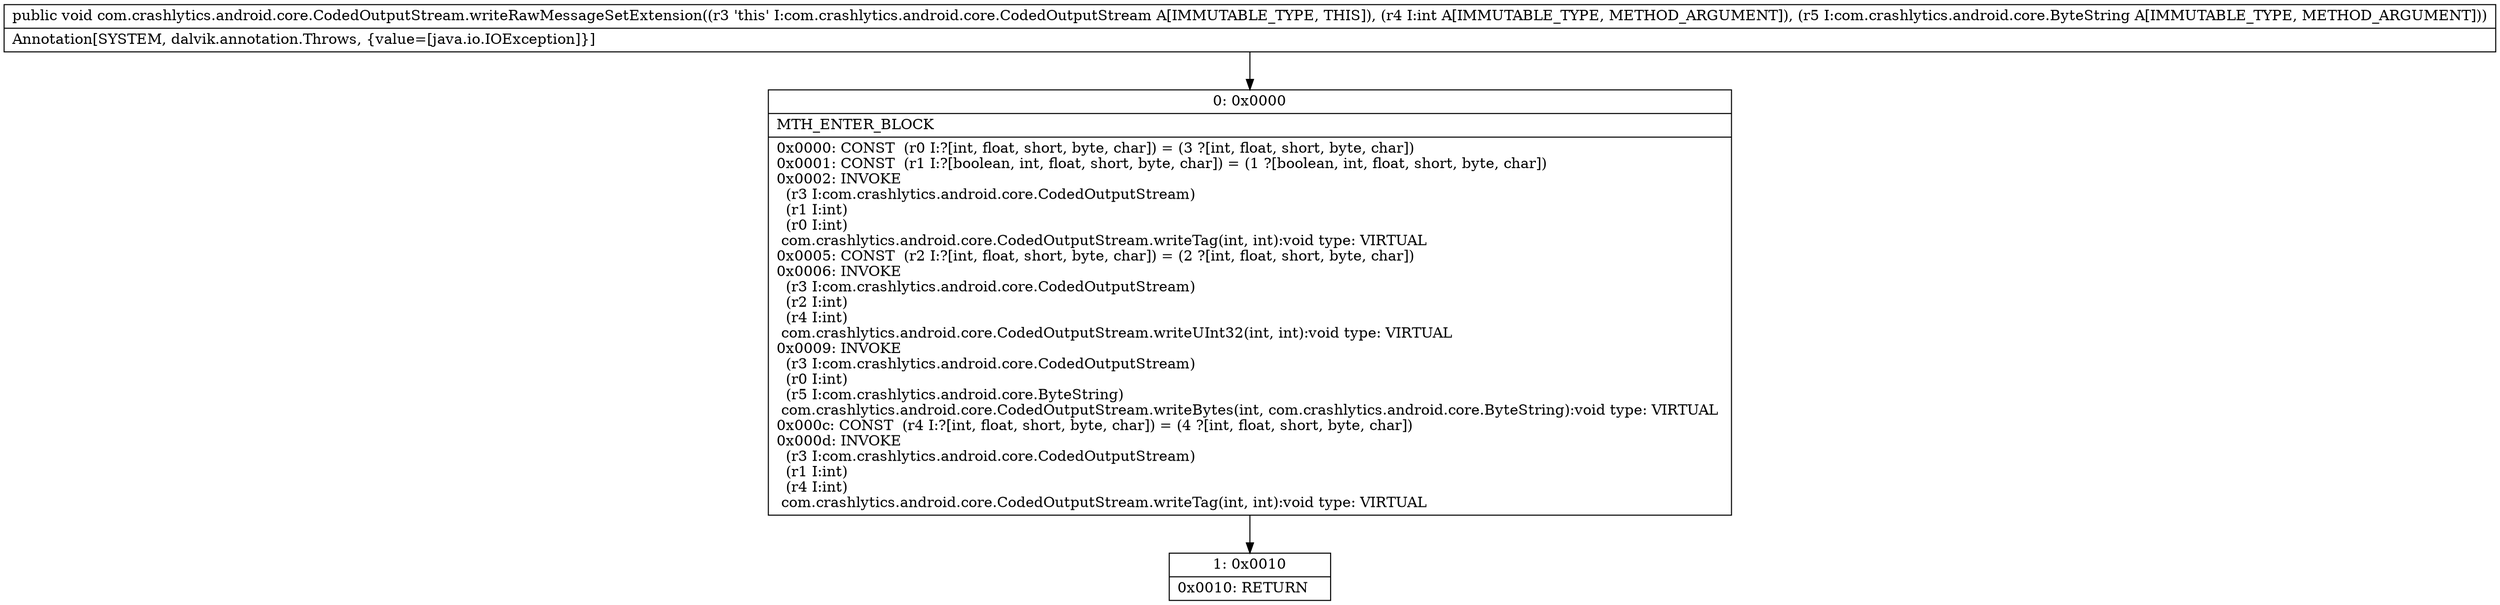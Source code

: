 digraph "CFG forcom.crashlytics.android.core.CodedOutputStream.writeRawMessageSetExtension(ILcom\/crashlytics\/android\/core\/ByteString;)V" {
Node_0 [shape=record,label="{0\:\ 0x0000|MTH_ENTER_BLOCK\l|0x0000: CONST  (r0 I:?[int, float, short, byte, char]) = (3 ?[int, float, short, byte, char]) \l0x0001: CONST  (r1 I:?[boolean, int, float, short, byte, char]) = (1 ?[boolean, int, float, short, byte, char]) \l0x0002: INVOKE  \l  (r3 I:com.crashlytics.android.core.CodedOutputStream)\l  (r1 I:int)\l  (r0 I:int)\l com.crashlytics.android.core.CodedOutputStream.writeTag(int, int):void type: VIRTUAL \l0x0005: CONST  (r2 I:?[int, float, short, byte, char]) = (2 ?[int, float, short, byte, char]) \l0x0006: INVOKE  \l  (r3 I:com.crashlytics.android.core.CodedOutputStream)\l  (r2 I:int)\l  (r4 I:int)\l com.crashlytics.android.core.CodedOutputStream.writeUInt32(int, int):void type: VIRTUAL \l0x0009: INVOKE  \l  (r3 I:com.crashlytics.android.core.CodedOutputStream)\l  (r0 I:int)\l  (r5 I:com.crashlytics.android.core.ByteString)\l com.crashlytics.android.core.CodedOutputStream.writeBytes(int, com.crashlytics.android.core.ByteString):void type: VIRTUAL \l0x000c: CONST  (r4 I:?[int, float, short, byte, char]) = (4 ?[int, float, short, byte, char]) \l0x000d: INVOKE  \l  (r3 I:com.crashlytics.android.core.CodedOutputStream)\l  (r1 I:int)\l  (r4 I:int)\l com.crashlytics.android.core.CodedOutputStream.writeTag(int, int):void type: VIRTUAL \l}"];
Node_1 [shape=record,label="{1\:\ 0x0010|0x0010: RETURN   \l}"];
MethodNode[shape=record,label="{public void com.crashlytics.android.core.CodedOutputStream.writeRawMessageSetExtension((r3 'this' I:com.crashlytics.android.core.CodedOutputStream A[IMMUTABLE_TYPE, THIS]), (r4 I:int A[IMMUTABLE_TYPE, METHOD_ARGUMENT]), (r5 I:com.crashlytics.android.core.ByteString A[IMMUTABLE_TYPE, METHOD_ARGUMENT]))  | Annotation[SYSTEM, dalvik.annotation.Throws, \{value=[java.io.IOException]\}]\l}"];
MethodNode -> Node_0;
Node_0 -> Node_1;
}

